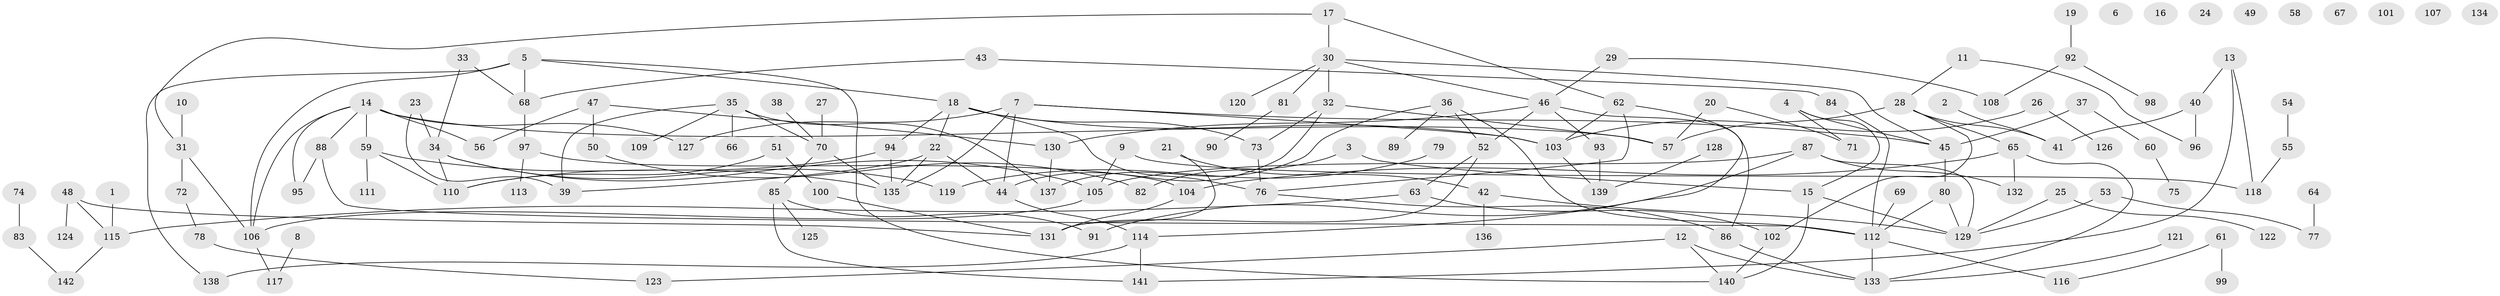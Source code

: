 // coarse degree distribution, {2: 0.32941176470588235, 0: 0.10588235294117647, 1: 0.25882352941176473, 6: 0.03529411764705882, 3: 0.047058823529411764, 4: 0.08235294117647059, 13: 0.011764705882352941, 5: 0.07058823529411765, 7: 0.03529411764705882, 8: 0.011764705882352941, 10: 0.011764705882352941}
// Generated by graph-tools (version 1.1) at 2025/43/03/04/25 21:43:13]
// undirected, 142 vertices, 182 edges
graph export_dot {
graph [start="1"]
  node [color=gray90,style=filled];
  1;
  2;
  3;
  4;
  5;
  6;
  7;
  8;
  9;
  10;
  11;
  12;
  13;
  14;
  15;
  16;
  17;
  18;
  19;
  20;
  21;
  22;
  23;
  24;
  25;
  26;
  27;
  28;
  29;
  30;
  31;
  32;
  33;
  34;
  35;
  36;
  37;
  38;
  39;
  40;
  41;
  42;
  43;
  44;
  45;
  46;
  47;
  48;
  49;
  50;
  51;
  52;
  53;
  54;
  55;
  56;
  57;
  58;
  59;
  60;
  61;
  62;
  63;
  64;
  65;
  66;
  67;
  68;
  69;
  70;
  71;
  72;
  73;
  74;
  75;
  76;
  77;
  78;
  79;
  80;
  81;
  82;
  83;
  84;
  85;
  86;
  87;
  88;
  89;
  90;
  91;
  92;
  93;
  94;
  95;
  96;
  97;
  98;
  99;
  100;
  101;
  102;
  103;
  104;
  105;
  106;
  107;
  108;
  109;
  110;
  111;
  112;
  113;
  114;
  115;
  116;
  117;
  118;
  119;
  120;
  121;
  122;
  123;
  124;
  125;
  126;
  127;
  128;
  129;
  130;
  131;
  132;
  133;
  134;
  135;
  136;
  137;
  138;
  139;
  140;
  141;
  142;
  1 -- 115;
  2 -- 41;
  3 -- 15;
  3 -- 82;
  4 -- 15;
  4 -- 45;
  4 -- 71;
  5 -- 18;
  5 -- 68;
  5 -- 106;
  5 -- 138;
  5 -- 140;
  7 -- 44;
  7 -- 45;
  7 -- 103;
  7 -- 127;
  7 -- 135;
  8 -- 117;
  9 -- 105;
  9 -- 118;
  10 -- 31;
  11 -- 28;
  11 -- 96;
  12 -- 123;
  12 -- 133;
  12 -- 140;
  13 -- 40;
  13 -- 118;
  13 -- 141;
  14 -- 56;
  14 -- 57;
  14 -- 59;
  14 -- 88;
  14 -- 95;
  14 -- 106;
  14 -- 127;
  15 -- 129;
  15 -- 140;
  17 -- 30;
  17 -- 31;
  17 -- 62;
  18 -- 22;
  18 -- 73;
  18 -- 76;
  18 -- 94;
  18 -- 103;
  19 -- 92;
  20 -- 57;
  20 -- 71;
  21 -- 42;
  21 -- 131;
  22 -- 39;
  22 -- 44;
  22 -- 135;
  23 -- 34;
  23 -- 39;
  25 -- 122;
  25 -- 129;
  26 -- 103;
  26 -- 126;
  27 -- 70;
  28 -- 41;
  28 -- 57;
  28 -- 65;
  28 -- 102;
  29 -- 46;
  29 -- 108;
  30 -- 32;
  30 -- 45;
  30 -- 46;
  30 -- 81;
  30 -- 120;
  31 -- 72;
  31 -- 106;
  32 -- 44;
  32 -- 57;
  32 -- 73;
  33 -- 34;
  33 -- 68;
  34 -- 105;
  34 -- 110;
  34 -- 119;
  35 -- 39;
  35 -- 66;
  35 -- 70;
  35 -- 109;
  35 -- 137;
  36 -- 52;
  36 -- 89;
  36 -- 112;
  36 -- 137;
  37 -- 45;
  37 -- 60;
  38 -- 70;
  40 -- 41;
  40 -- 96;
  42 -- 129;
  42 -- 136;
  43 -- 68;
  43 -- 84;
  44 -- 114;
  45 -- 80;
  46 -- 52;
  46 -- 86;
  46 -- 93;
  46 -- 130;
  47 -- 50;
  47 -- 56;
  47 -- 130;
  48 -- 115;
  48 -- 124;
  48 -- 131;
  50 -- 82;
  51 -- 100;
  51 -- 110;
  52 -- 63;
  52 -- 131;
  53 -- 77;
  53 -- 129;
  54 -- 55;
  55 -- 118;
  59 -- 110;
  59 -- 111;
  59 -- 135;
  60 -- 75;
  61 -- 99;
  61 -- 116;
  62 -- 76;
  62 -- 103;
  62 -- 114;
  63 -- 102;
  63 -- 115;
  64 -- 77;
  65 -- 104;
  65 -- 132;
  65 -- 133;
  68 -- 97;
  69 -- 112;
  70 -- 85;
  70 -- 135;
  72 -- 78;
  73 -- 76;
  74 -- 83;
  76 -- 86;
  78 -- 123;
  79 -- 119;
  80 -- 112;
  80 -- 129;
  81 -- 90;
  83 -- 142;
  84 -- 112;
  85 -- 91;
  85 -- 125;
  85 -- 141;
  86 -- 133;
  87 -- 91;
  87 -- 105;
  87 -- 129;
  87 -- 132;
  88 -- 95;
  88 -- 112;
  92 -- 98;
  92 -- 108;
  93 -- 139;
  94 -- 110;
  94 -- 135;
  97 -- 104;
  97 -- 113;
  100 -- 131;
  102 -- 140;
  103 -- 139;
  104 -- 131;
  105 -- 106;
  106 -- 117;
  112 -- 116;
  112 -- 133;
  114 -- 138;
  114 -- 141;
  115 -- 142;
  121 -- 133;
  128 -- 139;
  130 -- 137;
}
